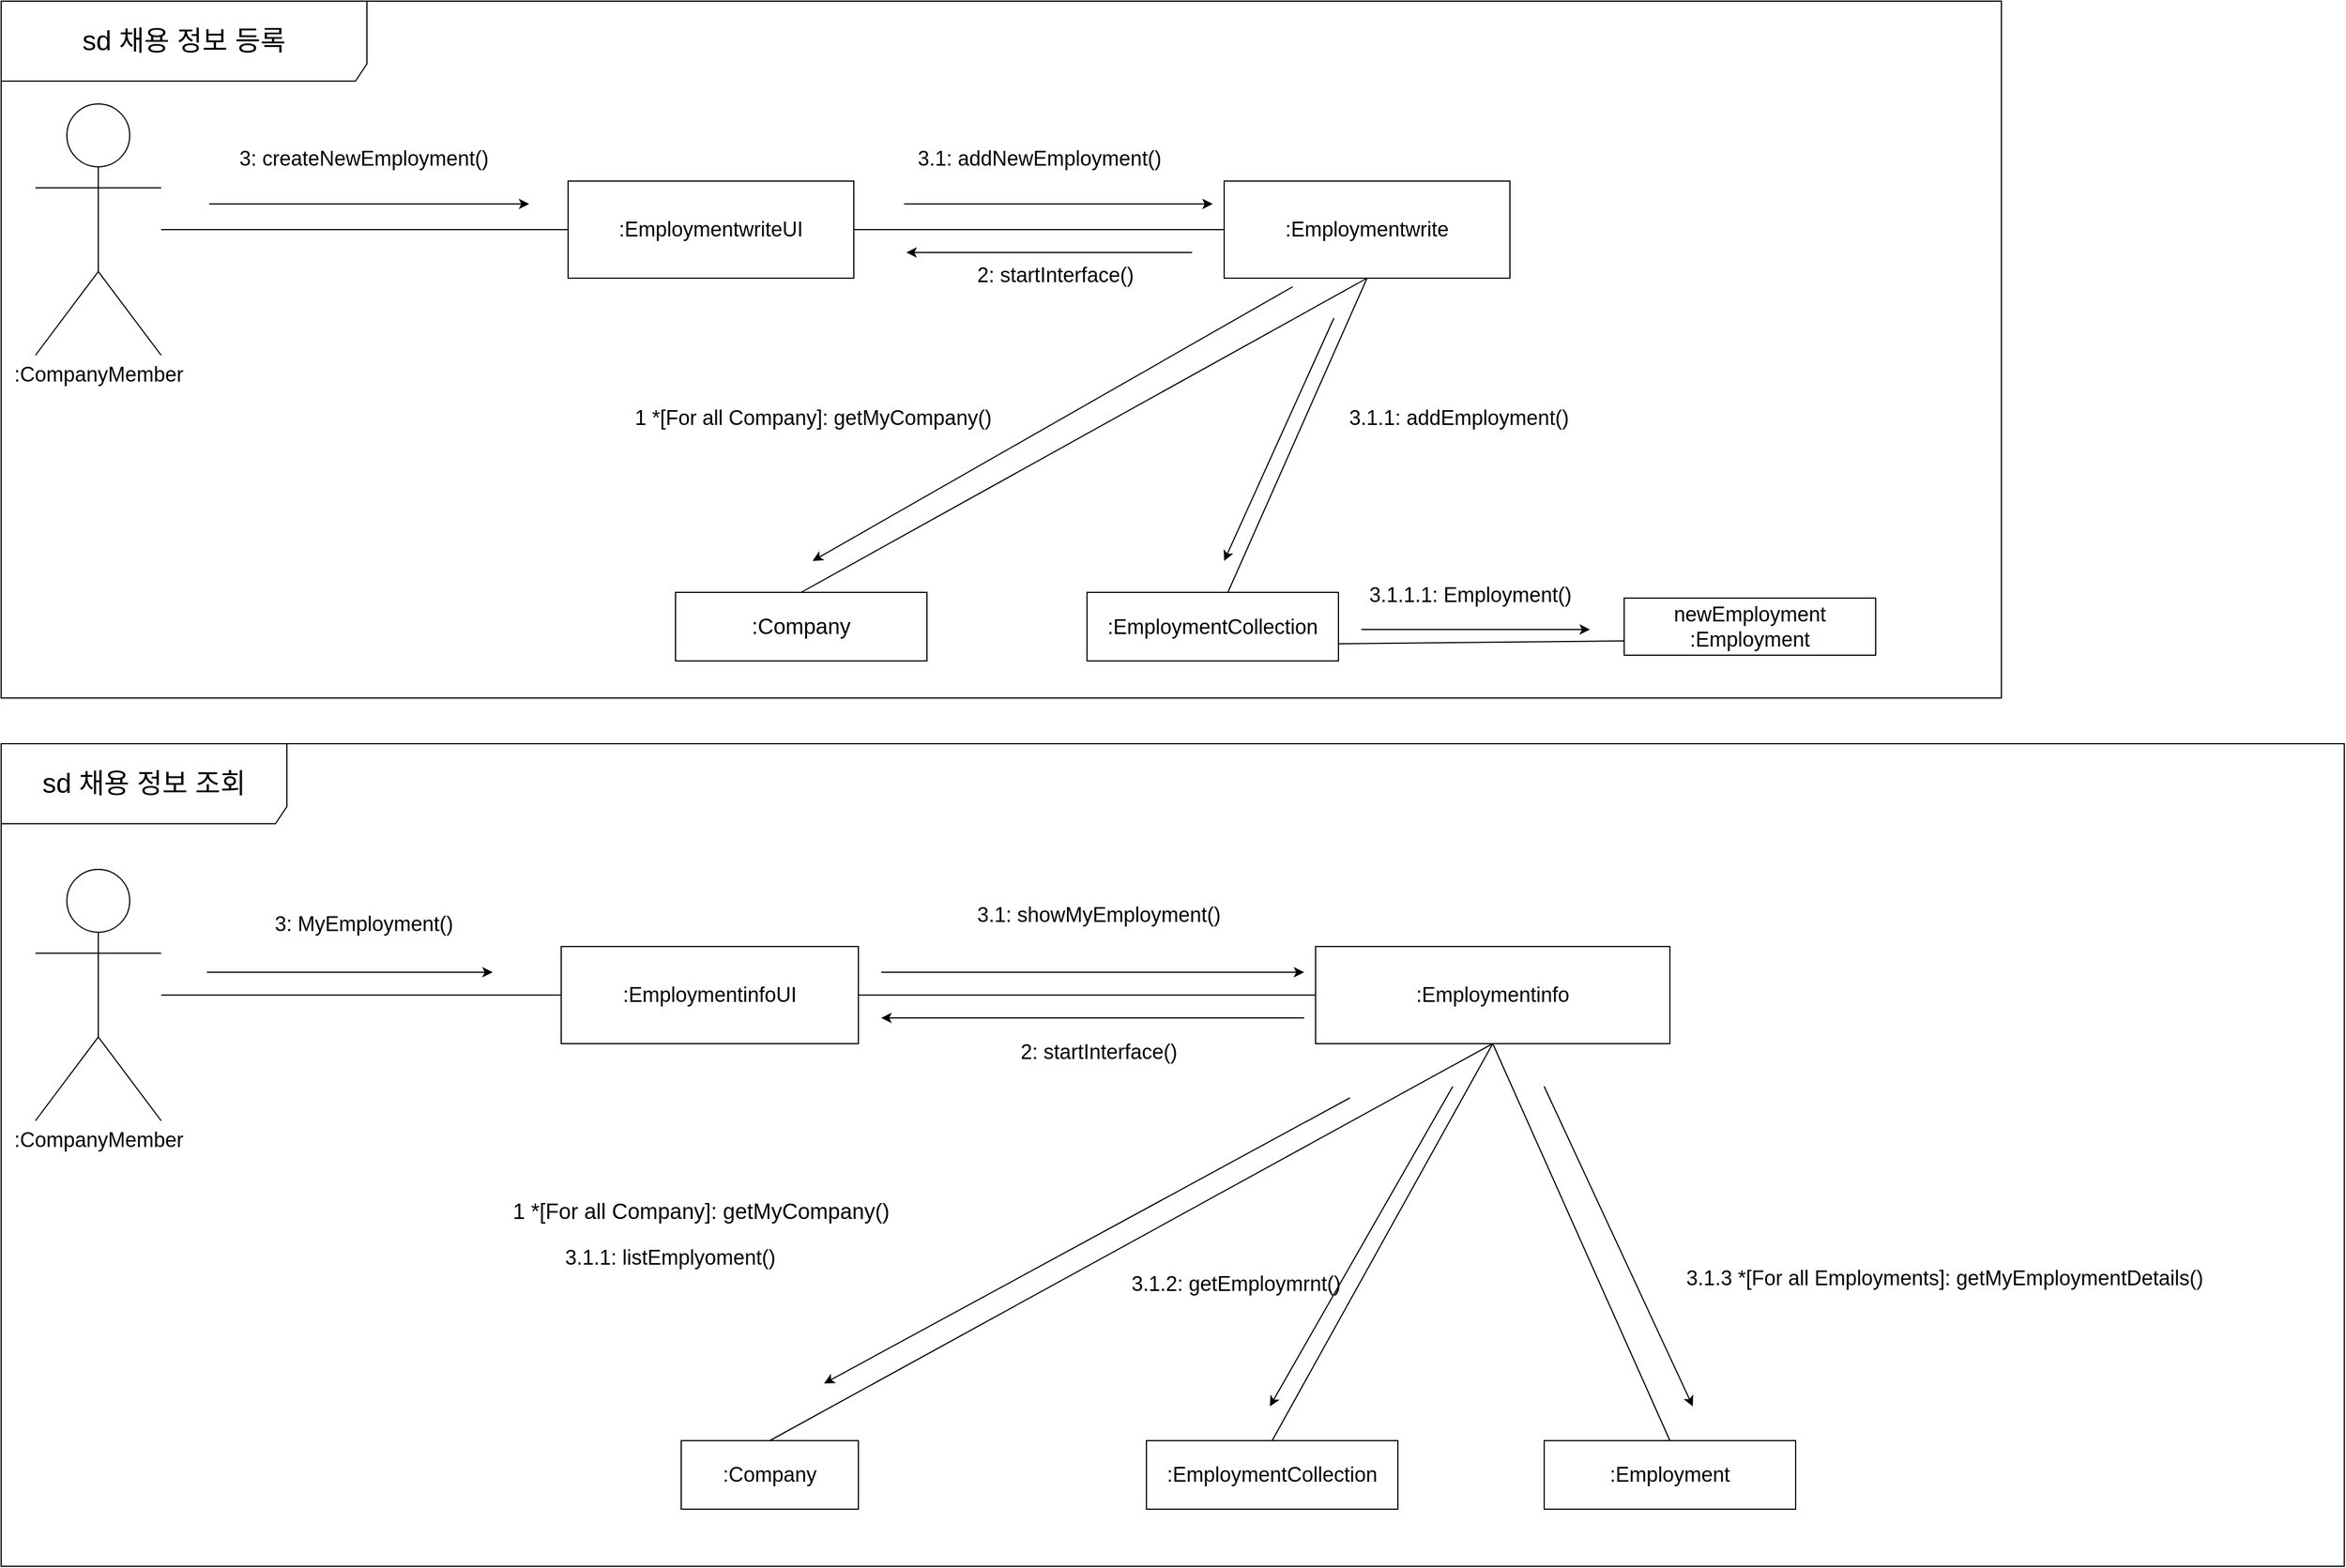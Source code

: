 <mxfile version="21.3.2" type="device">
  <diagram name="페이지-1" id="loX1GWIg0YwVXHlp89LK">
    <mxGraphModel dx="2443" dy="1268" grid="1" gridSize="10" guides="1" tooltips="1" connect="1" arrows="1" fold="1" page="1" pageScale="1" pageWidth="827" pageHeight="1169" math="0" shadow="0">
      <root>
        <mxCell id="0" />
        <mxCell id="1" parent="0" />
        <mxCell id="quF1uSy7DQYUhARwBzJB-43" value="&lt;font style=&quot;font-size: 24px;&quot;&gt;sd 채용 정보 조회&lt;/font&gt;" style="shape=umlFrame;whiteSpace=wrap;html=1;pointerEvents=0;width=250;height=70;" parent="1" vertex="1">
          <mxGeometry x="30" y="830" width="2050" height="720" as="geometry" />
        </mxCell>
        <mxCell id="quF1uSy7DQYUhARwBzJB-44" value="&lt;font style=&quot;font-size: 18px;&quot;&gt;:CompanyMember&lt;/font&gt;" style="shape=umlActor;verticalLabelPosition=bottom;verticalAlign=top;html=1;outlineConnect=0;" parent="1" vertex="1">
          <mxGeometry x="60" y="940" width="110" height="220" as="geometry" />
        </mxCell>
        <mxCell id="quF1uSy7DQYUhARwBzJB-45" value="&lt;font style=&quot;font-size: 18px;&quot;&gt;:EmploymentinfoUI&lt;/font&gt;" style="rounded=0;whiteSpace=wrap;html=1;" parent="1" vertex="1">
          <mxGeometry x="520" y="1007.5" width="260" height="85" as="geometry" />
        </mxCell>
        <mxCell id="quF1uSy7DQYUhARwBzJB-46" value="&lt;font style=&quot;font-size: 18px;&quot;&gt;:Employmentinfo&lt;/font&gt;" style="rounded=0;whiteSpace=wrap;html=1;" parent="1" vertex="1">
          <mxGeometry x="1180" y="1007.5" width="310" height="85" as="geometry" />
        </mxCell>
        <mxCell id="quF1uSy7DQYUhARwBzJB-47" value="" style="endArrow=none;html=1;rounded=0;entryX=0;entryY=0.5;entryDx=0;entryDy=0;" parent="1" source="quF1uSy7DQYUhARwBzJB-44" target="quF1uSy7DQYUhARwBzJB-45" edge="1">
          <mxGeometry width="50" height="50" relative="1" as="geometry">
            <mxPoint x="320" y="1087.5" as="sourcePoint" />
            <mxPoint x="370" y="1037.5" as="targetPoint" />
          </mxGeometry>
        </mxCell>
        <mxCell id="quF1uSy7DQYUhARwBzJB-48" value="" style="endArrow=none;html=1;rounded=0;entryX=0;entryY=0.5;entryDx=0;entryDy=0;exitX=1;exitY=0.5;exitDx=0;exitDy=0;" parent="1" source="quF1uSy7DQYUhARwBzJB-45" target="quF1uSy7DQYUhARwBzJB-46" edge="1">
          <mxGeometry width="50" height="50" relative="1" as="geometry">
            <mxPoint x="890" y="1070" as="sourcePoint" />
            <mxPoint x="940" y="1020" as="targetPoint" />
          </mxGeometry>
        </mxCell>
        <mxCell id="quF1uSy7DQYUhARwBzJB-49" value="&lt;span style=&quot;font-size: 18px;&quot;&gt;:Company&lt;/span&gt;" style="rounded=0;whiteSpace=wrap;html=1;" parent="1" vertex="1">
          <mxGeometry x="625" y="1440" width="155" height="60" as="geometry" />
        </mxCell>
        <mxCell id="quF1uSy7DQYUhARwBzJB-50" value="&lt;font style=&quot;font-size: 18px;&quot;&gt;:Employment&lt;/font&gt;" style="rounded=0;whiteSpace=wrap;html=1;" parent="1" vertex="1">
          <mxGeometry x="1380" y="1440" width="220" height="60" as="geometry" />
        </mxCell>
        <mxCell id="quF1uSy7DQYUhARwBzJB-51" value="" style="endArrow=none;html=1;rounded=0;exitX=0.5;exitY=0;exitDx=0;exitDy=0;entryX=0.5;entryY=1;entryDx=0;entryDy=0;" parent="1" source="quF1uSy7DQYUhARwBzJB-49" target="quF1uSy7DQYUhARwBzJB-46" edge="1">
          <mxGeometry width="50" height="50" relative="1" as="geometry">
            <mxPoint x="810" y="1320" as="sourcePoint" />
            <mxPoint x="860" y="1270" as="targetPoint" />
          </mxGeometry>
        </mxCell>
        <mxCell id="quF1uSy7DQYUhARwBzJB-52" value="" style="endArrow=none;html=1;rounded=0;exitX=0.5;exitY=0;exitDx=0;exitDy=0;entryX=0.5;entryY=1;entryDx=0;entryDy=0;" parent="1" source="quF1uSy7DQYUhARwBzJB-50" target="quF1uSy7DQYUhARwBzJB-46" edge="1">
          <mxGeometry width="50" height="50" relative="1" as="geometry">
            <mxPoint x="1040" y="1370" as="sourcePoint" />
            <mxPoint x="1160" y="1100" as="targetPoint" />
          </mxGeometry>
        </mxCell>
        <mxCell id="quF1uSy7DQYUhARwBzJB-53" value="&lt;font style=&quot;font-size: 19px;&quot;&gt;1 *[For all Company]: getMyCompany()&lt;/font&gt;" style="text;html=1;align=center;verticalAlign=middle;resizable=0;points=[];autosize=1;strokeColor=none;fillColor=none;" parent="1" vertex="1">
          <mxGeometry x="467" y="1220" width="350" height="40" as="geometry" />
        </mxCell>
        <mxCell id="quF1uSy7DQYUhARwBzJB-54" value="" style="endArrow=classic;html=1;rounded=0;" parent="1" edge="1">
          <mxGeometry width="50" height="50" relative="1" as="geometry">
            <mxPoint x="1160" y="430" as="sourcePoint" />
            <mxPoint x="740" y="670" as="targetPoint" />
          </mxGeometry>
        </mxCell>
        <mxCell id="quF1uSy7DQYUhARwBzJB-55" value="" style="endArrow=classic;html=1;rounded=0;" parent="1" edge="1">
          <mxGeometry width="50" height="50" relative="1" as="geometry">
            <mxPoint x="1380" y="1130" as="sourcePoint" />
            <mxPoint x="1510" y="1410" as="targetPoint" />
          </mxGeometry>
        </mxCell>
        <mxCell id="quF1uSy7DQYUhARwBzJB-56" value="" style="endArrow=classic;html=1;rounded=0;" parent="1" edge="1">
          <mxGeometry width="50" height="50" relative="1" as="geometry">
            <mxPoint x="800" y="1030" as="sourcePoint" />
            <mxPoint x="1170" y="1030" as="targetPoint" />
          </mxGeometry>
        </mxCell>
        <mxCell id="quF1uSy7DQYUhARwBzJB-57" value="" style="endArrow=classic;html=1;rounded=0;" parent="1" edge="1">
          <mxGeometry width="50" height="50" relative="1" as="geometry">
            <mxPoint x="210" y="1030" as="sourcePoint" />
            <mxPoint x="460" y="1030" as="targetPoint" />
          </mxGeometry>
        </mxCell>
        <mxCell id="quF1uSy7DQYUhARwBzJB-58" value="" style="endArrow=classic;html=1;rounded=0;" parent="1" edge="1">
          <mxGeometry width="50" height="50" relative="1" as="geometry">
            <mxPoint x="1170" y="1070" as="sourcePoint" />
            <mxPoint x="800" y="1070" as="targetPoint" />
          </mxGeometry>
        </mxCell>
        <mxCell id="quF1uSy7DQYUhARwBzJB-59" value="&lt;font style=&quot;font-size: 18px;&quot;&gt;2: startInterface()&lt;/font&gt;" style="text;html=1;align=center;verticalAlign=middle;resizable=0;points=[];autosize=1;strokeColor=none;fillColor=none;" parent="1" vertex="1">
          <mxGeometry x="910" y="1080" width="160" height="40" as="geometry" />
        </mxCell>
        <mxCell id="quF1uSy7DQYUhARwBzJB-60" value="&lt;font style=&quot;font-size: 18px;&quot;&gt;3: MyEmployment()&lt;/font&gt;" style="text;html=1;align=center;verticalAlign=middle;resizable=0;points=[];autosize=1;strokeColor=none;fillColor=none;" parent="1" vertex="1">
          <mxGeometry x="257" y="967.5" width="180" height="40" as="geometry" />
        </mxCell>
        <mxCell id="quF1uSy7DQYUhARwBzJB-61" value="&lt;font style=&quot;font-size: 18px;&quot;&gt;3.1: showMyEmployment()&lt;/font&gt;" style="text;html=1;align=center;verticalAlign=middle;resizable=0;points=[];autosize=1;strokeColor=none;fillColor=none;" parent="1" vertex="1">
          <mxGeometry x="870" y="960" width="240" height="40" as="geometry" />
        </mxCell>
        <mxCell id="quF1uSy7DQYUhARwBzJB-62" value="&lt;font style=&quot;font-size: 18px;&quot;&gt;3.1.1: listEmplyoment()&lt;/font&gt;" style="text;html=1;align=center;verticalAlign=middle;resizable=0;points=[];autosize=1;strokeColor=none;fillColor=none;" parent="1" vertex="1">
          <mxGeometry x="510" y="1260" width="210" height="40" as="geometry" />
        </mxCell>
        <mxCell id="quF1uSy7DQYUhARwBzJB-63" value="&lt;font style=&quot;font-size: 18px;&quot;&gt;3.1.3&amp;nbsp;*[For all Employments]: getMyEmploymentDetails()&lt;/font&gt;" style="text;html=1;align=center;verticalAlign=middle;resizable=0;points=[];autosize=1;strokeColor=none;fillColor=none;" parent="1" vertex="1">
          <mxGeometry x="1490" y="1278" width="480" height="40" as="geometry" />
        </mxCell>
        <mxCell id="Klk6fiYFn2TE_CD5GW6z-33" value="&lt;font style=&quot;font-size: 24px;&quot;&gt;sd 채용 정보 등록&lt;/font&gt;" style="shape=umlFrame;whiteSpace=wrap;html=1;pointerEvents=0;width=320;height=70;" parent="1" vertex="1">
          <mxGeometry x="30" y="180" width="1750" height="610" as="geometry" />
        </mxCell>
        <mxCell id="Klk6fiYFn2TE_CD5GW6z-34" value="&lt;font style=&quot;font-size: 18px;&quot;&gt;:Employmentwrite&lt;/font&gt;&lt;span style=&quot;font-size: 18px; background-color: initial;&quot;&gt;UI&lt;/span&gt;" style="rounded=0;whiteSpace=wrap;html=1;" parent="1" vertex="1">
          <mxGeometry x="526" y="337.5" width="250" height="85" as="geometry" />
        </mxCell>
        <mxCell id="Klk6fiYFn2TE_CD5GW6z-35" value="&lt;font style=&quot;font-size: 18px;&quot;&gt;&lt;font style=&quot;font-size: 18px;&quot;&gt;:Employment&lt;/font&gt;write&lt;/font&gt;" style="rounded=0;whiteSpace=wrap;html=1;" parent="1" vertex="1">
          <mxGeometry x="1100" y="337.5" width="250" height="85" as="geometry" />
        </mxCell>
        <mxCell id="Klk6fiYFn2TE_CD5GW6z-36" value="&lt;font style=&quot;font-size: 18px;&quot;&gt;:CompanyMember&lt;/font&gt;" style="shape=umlActor;verticalLabelPosition=bottom;verticalAlign=top;html=1;outlineConnect=0;" parent="1" vertex="1">
          <mxGeometry x="60" y="270" width="110" height="220" as="geometry" />
        </mxCell>
        <mxCell id="Klk6fiYFn2TE_CD5GW6z-37" value="" style="endArrow=none;html=1;rounded=0;entryX=0;entryY=0.5;entryDx=0;entryDy=0;" parent="1" source="Klk6fiYFn2TE_CD5GW6z-36" target="Klk6fiYFn2TE_CD5GW6z-34" edge="1">
          <mxGeometry width="50" height="50" relative="1" as="geometry">
            <mxPoint x="890" y="577.5" as="sourcePoint" />
            <mxPoint x="940" y="527.5" as="targetPoint" />
          </mxGeometry>
        </mxCell>
        <mxCell id="Klk6fiYFn2TE_CD5GW6z-38" value="" style="endArrow=none;html=1;rounded=0;entryX=1;entryY=0.5;entryDx=0;entryDy=0;exitX=0;exitY=0.5;exitDx=0;exitDy=0;" parent="1" source="Klk6fiYFn2TE_CD5GW6z-35" target="Klk6fiYFn2TE_CD5GW6z-34" edge="1">
          <mxGeometry width="50" height="50" relative="1" as="geometry">
            <mxPoint x="890" y="577.5" as="sourcePoint" />
            <mxPoint x="940" y="527.5" as="targetPoint" />
          </mxGeometry>
        </mxCell>
        <mxCell id="Klk6fiYFn2TE_CD5GW6z-39" value="&lt;font style=&quot;font-size: 18px;&quot;&gt;3: createNew&lt;/font&gt;&lt;span style=&quot;font-size: 18px; background-color: initial;&quot;&gt;Employment()&lt;/span&gt;" style="text;html=1;align=center;verticalAlign=middle;resizable=0;points=[];autosize=1;strokeColor=none;fillColor=none;" parent="1" vertex="1">
          <mxGeometry x="227" y="297.5" width="240" height="40" as="geometry" />
        </mxCell>
        <mxCell id="Klk6fiYFn2TE_CD5GW6z-40" value="" style="endArrow=classic;html=1;rounded=0;" parent="1" edge="1">
          <mxGeometry width="50" height="50" relative="1" as="geometry">
            <mxPoint x="212" y="357.5" as="sourcePoint" />
            <mxPoint x="492" y="357.5" as="targetPoint" />
          </mxGeometry>
        </mxCell>
        <mxCell id="Klk6fiYFn2TE_CD5GW6z-41" value="&lt;font style=&quot;font-size: 18px;&quot;&gt;3.1: addNew&lt;/font&gt;&lt;font style=&quot;font-size: 18px;&quot;&gt;Employment()&lt;/font&gt;" style="text;html=1;align=center;verticalAlign=middle;resizable=0;points=[];autosize=1;strokeColor=none;fillColor=none;" parent="1" vertex="1">
          <mxGeometry x="818" y="297.5" width="240" height="40" as="geometry" />
        </mxCell>
        <mxCell id="Klk6fiYFn2TE_CD5GW6z-42" value="&lt;font style=&quot;font-size: 19px;&quot;&gt;:Company&lt;/font&gt;" style="rounded=0;whiteSpace=wrap;html=1;" parent="1" vertex="1">
          <mxGeometry x="620" y="697.5" width="220" height="60" as="geometry" />
        </mxCell>
        <mxCell id="Klk6fiYFn2TE_CD5GW6z-43" value="" style="endArrow=none;html=1;rounded=0;entryX=0.5;entryY=1;entryDx=0;entryDy=0;exitX=0.5;exitY=0;exitDx=0;exitDy=0;" parent="1" source="Klk6fiYFn2TE_CD5GW6z-42" target="Klk6fiYFn2TE_CD5GW6z-35" edge="1">
          <mxGeometry width="50" height="50" relative="1" as="geometry">
            <mxPoint x="910" y="577.5" as="sourcePoint" />
            <mxPoint x="960" y="527.5" as="targetPoint" />
          </mxGeometry>
        </mxCell>
        <mxCell id="Klk6fiYFn2TE_CD5GW6z-48" value="" style="endArrow=classic;html=1;rounded=0;" parent="1" edge="1">
          <mxGeometry width="50" height="50" relative="1" as="geometry">
            <mxPoint x="820" y="357.5" as="sourcePoint" />
            <mxPoint x="1090" y="357.5" as="targetPoint" />
          </mxGeometry>
        </mxCell>
        <mxCell id="Klk6fiYFn2TE_CD5GW6z-50" value="&lt;font style=&quot;font-size: 18px;&quot;&gt;&lt;font style=&quot;font-size: 18px;&quot;&gt;newEmployment&lt;br&gt;&lt;/font&gt;:Employment&lt;/font&gt;" style="rounded=0;whiteSpace=wrap;html=1;" parent="1" vertex="1">
          <mxGeometry x="1450" y="702.5" width="220" height="50" as="geometry" />
        </mxCell>
        <mxCell id="Klk6fiYFn2TE_CD5GW6z-51" value="&lt;font style=&quot;font-size: 18px;&quot;&gt;&lt;font style=&quot;font-size: 18px;&quot;&gt;3.1.1: add&lt;/font&gt;Employment()&lt;/font&gt;" style="text;html=1;align=center;verticalAlign=middle;resizable=0;points=[];autosize=1;strokeColor=none;fillColor=none;" parent="1" vertex="1">
          <mxGeometry x="1195" y="525" width="220" height="40" as="geometry" />
        </mxCell>
        <mxCell id="Klk6fiYFn2TE_CD5GW6z-52" value="" style="endArrow=classic;html=1;rounded=0;" parent="1" edge="1">
          <mxGeometry width="50" height="50" relative="1" as="geometry">
            <mxPoint x="1220" y="730" as="sourcePoint" />
            <mxPoint x="1420" y="730" as="targetPoint" />
          </mxGeometry>
        </mxCell>
        <mxCell id="D1PXQj3oYHvgcD6MQ4wq-29" value="" style="endArrow=classic;html=1;rounded=0;" parent="1" edge="1">
          <mxGeometry width="50" height="50" relative="1" as="geometry">
            <mxPoint x="1072" y="400" as="sourcePoint" />
            <mxPoint x="822" y="400" as="targetPoint" />
          </mxGeometry>
        </mxCell>
        <mxCell id="D1PXQj3oYHvgcD6MQ4wq-31" value="&lt;font style=&quot;font-size: 18px;&quot;&gt;2: startInterface()&lt;/font&gt;" style="text;html=1;align=center;verticalAlign=middle;resizable=0;points=[];autosize=1;strokeColor=none;fillColor=none;" parent="1" vertex="1">
          <mxGeometry x="872" y="400" width="160" height="40" as="geometry" />
        </mxCell>
        <mxCell id="D1PXQj3oYHvgcD6MQ4wq-35" value="&lt;font style=&quot;font-size: 18px;&quot;&gt;1 *[For all Company]: getMyCompany()&lt;/font&gt;" style="text;html=1;align=center;verticalAlign=middle;resizable=0;points=[];autosize=1;strokeColor=none;fillColor=none;" parent="1" vertex="1">
          <mxGeometry x="570" y="525" width="340" height="40" as="geometry" />
        </mxCell>
        <mxCell id="_fWbN_eSbFfFzH6bvI16-1" value="&lt;font style=&quot;font-size: 18px;&quot;&gt;:EmploymentCollection&lt;/font&gt;" style="rounded=0;whiteSpace=wrap;html=1;" parent="1" vertex="1">
          <mxGeometry x="1032" y="1440" width="220" height="60" as="geometry" />
        </mxCell>
        <mxCell id="_fWbN_eSbFfFzH6bvI16-4" value="" style="endArrow=classic;html=1;rounded=0;" parent="1" edge="1">
          <mxGeometry width="50" height="50" relative="1" as="geometry">
            <mxPoint x="1300" y="1130" as="sourcePoint" />
            <mxPoint x="1140" y="1410" as="targetPoint" />
          </mxGeometry>
        </mxCell>
        <mxCell id="_fWbN_eSbFfFzH6bvI16-5" value="" style="endArrow=none;html=1;rounded=0;exitX=0.5;exitY=0;exitDx=0;exitDy=0;entryX=0.5;entryY=1;entryDx=0;entryDy=0;" parent="1" source="_fWbN_eSbFfFzH6bvI16-1" target="quF1uSy7DQYUhARwBzJB-46" edge="1">
          <mxGeometry width="50" height="50" relative="1" as="geometry">
            <mxPoint x="1455" y="1488" as="sourcePoint" />
            <mxPoint x="1330" y="1090" as="targetPoint" />
          </mxGeometry>
        </mxCell>
        <mxCell id="_fWbN_eSbFfFzH6bvI16-7" value="" style="endArrow=classic;html=1;rounded=0;" parent="1" edge="1">
          <mxGeometry width="50" height="50" relative="1" as="geometry">
            <mxPoint x="1210" y="1140" as="sourcePoint" />
            <mxPoint x="750" y="1390" as="targetPoint" />
          </mxGeometry>
        </mxCell>
        <mxCell id="_fWbN_eSbFfFzH6bvI16-9" value="&lt;font style=&quot;font-size: 18px;&quot;&gt;3.1.2: getEmploymrnt()&lt;/font&gt;" style="text;html=1;align=center;verticalAlign=middle;resizable=0;points=[];autosize=1;strokeColor=none;fillColor=none;fontSize=16;" parent="1" vertex="1">
          <mxGeometry x="1005" y="1283" width="210" height="40" as="geometry" />
        </mxCell>
        <mxCell id="_fWbN_eSbFfFzH6bvI16-10" value="&lt;font style=&quot;font-size: 18px;&quot;&gt;:EmploymentCollection&lt;/font&gt;" style="rounded=0;whiteSpace=wrap;html=1;" parent="1" vertex="1">
          <mxGeometry x="980" y="697.5" width="220" height="60" as="geometry" />
        </mxCell>
        <mxCell id="_fWbN_eSbFfFzH6bvI16-12" style="edgeStyle=none;curved=1;rounded=0;orthogonalLoop=1;jettySize=auto;html=1;exitX=0.5;exitY=0;exitDx=0;exitDy=0;fontSize=12;startSize=8;endSize=8;" parent="1" source="_fWbN_eSbFfFzH6bvI16-10" target="_fWbN_eSbFfFzH6bvI16-10" edge="1">
          <mxGeometry relative="1" as="geometry" />
        </mxCell>
        <mxCell id="_fWbN_eSbFfFzH6bvI16-16" value="" style="endArrow=none;html=1;rounded=0;fontSize=12;startSize=8;endSize=8;curved=1;exitX=1;exitY=0.75;exitDx=0;exitDy=0;entryX=0;entryY=0.75;entryDx=0;entryDy=0;" parent="1" source="_fWbN_eSbFfFzH6bvI16-10" target="Klk6fiYFn2TE_CD5GW6z-50" edge="1">
          <mxGeometry width="50" height="50" relative="1" as="geometry">
            <mxPoint x="1250" y="700" as="sourcePoint" />
            <mxPoint x="1300" y="650" as="targetPoint" />
          </mxGeometry>
        </mxCell>
        <mxCell id="_fWbN_eSbFfFzH6bvI16-17" value="" style="endArrow=none;html=1;rounded=0;fontSize=12;startSize=8;endSize=8;curved=1;entryX=0.5;entryY=1;entryDx=0;entryDy=0;" parent="1" source="_fWbN_eSbFfFzH6bvI16-10" target="Klk6fiYFn2TE_CD5GW6z-35" edge="1">
          <mxGeometry width="50" height="50" relative="1" as="geometry">
            <mxPoint x="1250" y="700" as="sourcePoint" />
            <mxPoint x="1300" y="650" as="targetPoint" />
          </mxGeometry>
        </mxCell>
        <mxCell id="_fWbN_eSbFfFzH6bvI16-20" value="" style="endArrow=classic;html=1;rounded=0;" parent="1" edge="1">
          <mxGeometry width="50" height="50" relative="1" as="geometry">
            <mxPoint x="1196" y="457.5" as="sourcePoint" />
            <mxPoint x="1100" y="670" as="targetPoint" />
          </mxGeometry>
        </mxCell>
        <mxCell id="_fWbN_eSbFfFzH6bvI16-22" value="&lt;font style=&quot;font-size: 18px;&quot;&gt;&lt;font style=&quot;font-size: 18px;&quot;&gt;3.1.1.1: &lt;/font&gt;Employment()&lt;/font&gt;" style="text;html=1;align=center;verticalAlign=middle;resizable=0;points=[];autosize=1;strokeColor=none;fillColor=none;" parent="1" vertex="1">
          <mxGeometry x="1215" y="680" width="200" height="40" as="geometry" />
        </mxCell>
        <mxCell id="_fWbN_eSbFfFzH6bvI16-68" style="edgeStyle=none;curved=1;rounded=0;orthogonalLoop=1;jettySize=auto;html=1;exitX=0.5;exitY=0;exitDx=0;exitDy=0;fontSize=12;startSize=8;endSize=8;" parent="1" edge="1">
          <mxGeometry relative="1" as="geometry">
            <mxPoint x="1970" y="1327.5" as="sourcePoint" />
            <mxPoint x="1970" y="1327.5" as="targetPoint" />
          </mxGeometry>
        </mxCell>
      </root>
    </mxGraphModel>
  </diagram>
</mxfile>

